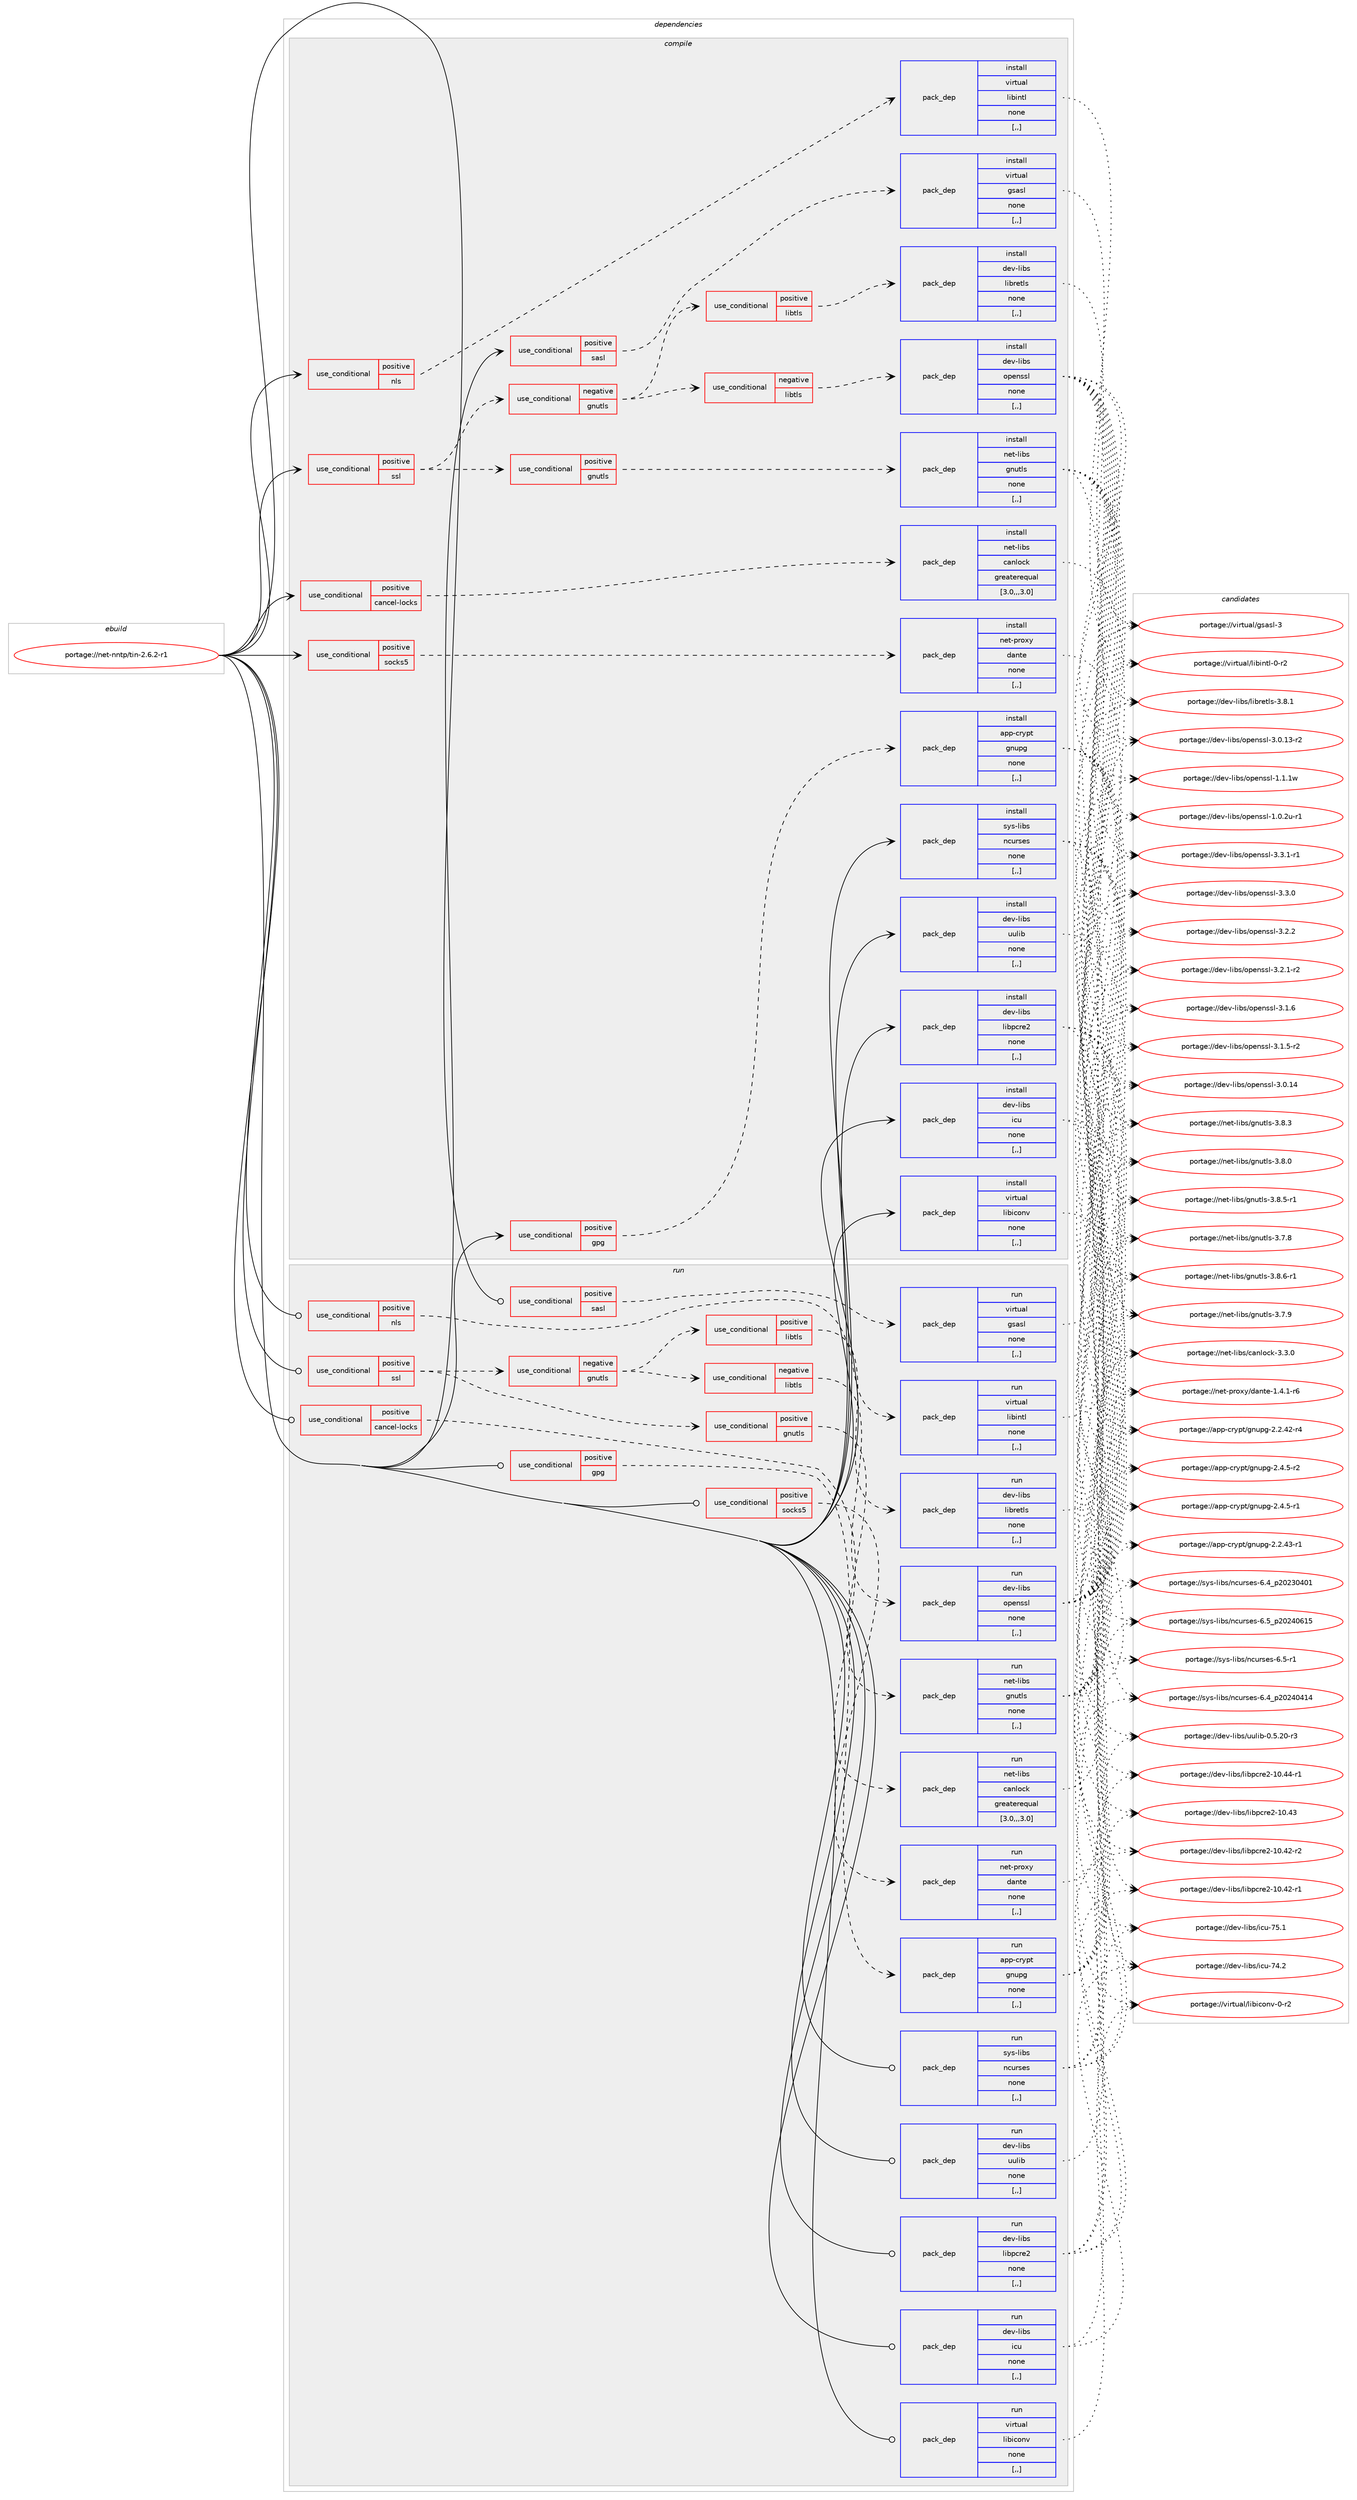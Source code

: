 digraph prolog {

# *************
# Graph options
# *************

newrank=true;
concentrate=true;
compound=true;
graph [rankdir=LR,fontname=Helvetica,fontsize=10,ranksep=1.5];#, ranksep=2.5, nodesep=0.2];
edge  [arrowhead=vee];
node  [fontname=Helvetica,fontsize=10];

# **********
# The ebuild
# **********

subgraph cluster_leftcol {
color=gray;
label=<<i>ebuild</i>>;
id [label="portage://net-nntp/tin-2.6.2-r1", color=red, width=4, href="../net-nntp/tin-2.6.2-r1.svg"];
}

# ****************
# The dependencies
# ****************

subgraph cluster_midcol {
color=gray;
label=<<i>dependencies</i>>;
subgraph cluster_compile {
fillcolor="#eeeeee";
style=filled;
label=<<i>compile</i>>;
subgraph cond100212 {
dependency380069 [label=<<TABLE BORDER="0" CELLBORDER="1" CELLSPACING="0" CELLPADDING="4"><TR><TD ROWSPAN="3" CELLPADDING="10">use_conditional</TD></TR><TR><TD>positive</TD></TR><TR><TD>cancel-locks</TD></TR></TABLE>>, shape=none, color=red];
subgraph pack277119 {
dependency380070 [label=<<TABLE BORDER="0" CELLBORDER="1" CELLSPACING="0" CELLPADDING="4" WIDTH="220"><TR><TD ROWSPAN="6" CELLPADDING="30">pack_dep</TD></TR><TR><TD WIDTH="110">install</TD></TR><TR><TD>net-libs</TD></TR><TR><TD>canlock</TD></TR><TR><TD>greaterequal</TD></TR><TR><TD>[3.0,,,3.0]</TD></TR></TABLE>>, shape=none, color=blue];
}
dependency380069:e -> dependency380070:w [weight=20,style="dashed",arrowhead="vee"];
}
id:e -> dependency380069:w [weight=20,style="solid",arrowhead="vee"];
subgraph cond100213 {
dependency380071 [label=<<TABLE BORDER="0" CELLBORDER="1" CELLSPACING="0" CELLPADDING="4"><TR><TD ROWSPAN="3" CELLPADDING="10">use_conditional</TD></TR><TR><TD>positive</TD></TR><TR><TD>gpg</TD></TR></TABLE>>, shape=none, color=red];
subgraph pack277120 {
dependency380072 [label=<<TABLE BORDER="0" CELLBORDER="1" CELLSPACING="0" CELLPADDING="4" WIDTH="220"><TR><TD ROWSPAN="6" CELLPADDING="30">pack_dep</TD></TR><TR><TD WIDTH="110">install</TD></TR><TR><TD>app-crypt</TD></TR><TR><TD>gnupg</TD></TR><TR><TD>none</TD></TR><TR><TD>[,,]</TD></TR></TABLE>>, shape=none, color=blue];
}
dependency380071:e -> dependency380072:w [weight=20,style="dashed",arrowhead="vee"];
}
id:e -> dependency380071:w [weight=20,style="solid",arrowhead="vee"];
subgraph cond100214 {
dependency380073 [label=<<TABLE BORDER="0" CELLBORDER="1" CELLSPACING="0" CELLPADDING="4"><TR><TD ROWSPAN="3" CELLPADDING="10">use_conditional</TD></TR><TR><TD>positive</TD></TR><TR><TD>nls</TD></TR></TABLE>>, shape=none, color=red];
subgraph pack277121 {
dependency380074 [label=<<TABLE BORDER="0" CELLBORDER="1" CELLSPACING="0" CELLPADDING="4" WIDTH="220"><TR><TD ROWSPAN="6" CELLPADDING="30">pack_dep</TD></TR><TR><TD WIDTH="110">install</TD></TR><TR><TD>virtual</TD></TR><TR><TD>libintl</TD></TR><TR><TD>none</TD></TR><TR><TD>[,,]</TD></TR></TABLE>>, shape=none, color=blue];
}
dependency380073:e -> dependency380074:w [weight=20,style="dashed",arrowhead="vee"];
}
id:e -> dependency380073:w [weight=20,style="solid",arrowhead="vee"];
subgraph cond100215 {
dependency380075 [label=<<TABLE BORDER="0" CELLBORDER="1" CELLSPACING="0" CELLPADDING="4"><TR><TD ROWSPAN="3" CELLPADDING="10">use_conditional</TD></TR><TR><TD>positive</TD></TR><TR><TD>sasl</TD></TR></TABLE>>, shape=none, color=red];
subgraph pack277122 {
dependency380076 [label=<<TABLE BORDER="0" CELLBORDER="1" CELLSPACING="0" CELLPADDING="4" WIDTH="220"><TR><TD ROWSPAN="6" CELLPADDING="30">pack_dep</TD></TR><TR><TD WIDTH="110">install</TD></TR><TR><TD>virtual</TD></TR><TR><TD>gsasl</TD></TR><TR><TD>none</TD></TR><TR><TD>[,,]</TD></TR></TABLE>>, shape=none, color=blue];
}
dependency380075:e -> dependency380076:w [weight=20,style="dashed",arrowhead="vee"];
}
id:e -> dependency380075:w [weight=20,style="solid",arrowhead="vee"];
subgraph cond100216 {
dependency380077 [label=<<TABLE BORDER="0" CELLBORDER="1" CELLSPACING="0" CELLPADDING="4"><TR><TD ROWSPAN="3" CELLPADDING="10">use_conditional</TD></TR><TR><TD>positive</TD></TR><TR><TD>socks5</TD></TR></TABLE>>, shape=none, color=red];
subgraph pack277123 {
dependency380078 [label=<<TABLE BORDER="0" CELLBORDER="1" CELLSPACING="0" CELLPADDING="4" WIDTH="220"><TR><TD ROWSPAN="6" CELLPADDING="30">pack_dep</TD></TR><TR><TD WIDTH="110">install</TD></TR><TR><TD>net-proxy</TD></TR><TR><TD>dante</TD></TR><TR><TD>none</TD></TR><TR><TD>[,,]</TD></TR></TABLE>>, shape=none, color=blue];
}
dependency380077:e -> dependency380078:w [weight=20,style="dashed",arrowhead="vee"];
}
id:e -> dependency380077:w [weight=20,style="solid",arrowhead="vee"];
subgraph cond100217 {
dependency380079 [label=<<TABLE BORDER="0" CELLBORDER="1" CELLSPACING="0" CELLPADDING="4"><TR><TD ROWSPAN="3" CELLPADDING="10">use_conditional</TD></TR><TR><TD>positive</TD></TR><TR><TD>ssl</TD></TR></TABLE>>, shape=none, color=red];
subgraph cond100218 {
dependency380080 [label=<<TABLE BORDER="0" CELLBORDER="1" CELLSPACING="0" CELLPADDING="4"><TR><TD ROWSPAN="3" CELLPADDING="10">use_conditional</TD></TR><TR><TD>positive</TD></TR><TR><TD>gnutls</TD></TR></TABLE>>, shape=none, color=red];
subgraph pack277124 {
dependency380081 [label=<<TABLE BORDER="0" CELLBORDER="1" CELLSPACING="0" CELLPADDING="4" WIDTH="220"><TR><TD ROWSPAN="6" CELLPADDING="30">pack_dep</TD></TR><TR><TD WIDTH="110">install</TD></TR><TR><TD>net-libs</TD></TR><TR><TD>gnutls</TD></TR><TR><TD>none</TD></TR><TR><TD>[,,]</TD></TR></TABLE>>, shape=none, color=blue];
}
dependency380080:e -> dependency380081:w [weight=20,style="dashed",arrowhead="vee"];
}
dependency380079:e -> dependency380080:w [weight=20,style="dashed",arrowhead="vee"];
subgraph cond100219 {
dependency380082 [label=<<TABLE BORDER="0" CELLBORDER="1" CELLSPACING="0" CELLPADDING="4"><TR><TD ROWSPAN="3" CELLPADDING="10">use_conditional</TD></TR><TR><TD>negative</TD></TR><TR><TD>gnutls</TD></TR></TABLE>>, shape=none, color=red];
subgraph cond100220 {
dependency380083 [label=<<TABLE BORDER="0" CELLBORDER="1" CELLSPACING="0" CELLPADDING="4"><TR><TD ROWSPAN="3" CELLPADDING="10">use_conditional</TD></TR><TR><TD>positive</TD></TR><TR><TD>libtls</TD></TR></TABLE>>, shape=none, color=red];
subgraph pack277125 {
dependency380084 [label=<<TABLE BORDER="0" CELLBORDER="1" CELLSPACING="0" CELLPADDING="4" WIDTH="220"><TR><TD ROWSPAN="6" CELLPADDING="30">pack_dep</TD></TR><TR><TD WIDTH="110">install</TD></TR><TR><TD>dev-libs</TD></TR><TR><TD>libretls</TD></TR><TR><TD>none</TD></TR><TR><TD>[,,]</TD></TR></TABLE>>, shape=none, color=blue];
}
dependency380083:e -> dependency380084:w [weight=20,style="dashed",arrowhead="vee"];
}
dependency380082:e -> dependency380083:w [weight=20,style="dashed",arrowhead="vee"];
subgraph cond100221 {
dependency380085 [label=<<TABLE BORDER="0" CELLBORDER="1" CELLSPACING="0" CELLPADDING="4"><TR><TD ROWSPAN="3" CELLPADDING="10">use_conditional</TD></TR><TR><TD>negative</TD></TR><TR><TD>libtls</TD></TR></TABLE>>, shape=none, color=red];
subgraph pack277126 {
dependency380086 [label=<<TABLE BORDER="0" CELLBORDER="1" CELLSPACING="0" CELLPADDING="4" WIDTH="220"><TR><TD ROWSPAN="6" CELLPADDING="30">pack_dep</TD></TR><TR><TD WIDTH="110">install</TD></TR><TR><TD>dev-libs</TD></TR><TR><TD>openssl</TD></TR><TR><TD>none</TD></TR><TR><TD>[,,]</TD></TR></TABLE>>, shape=none, color=blue];
}
dependency380085:e -> dependency380086:w [weight=20,style="dashed",arrowhead="vee"];
}
dependency380082:e -> dependency380085:w [weight=20,style="dashed",arrowhead="vee"];
}
dependency380079:e -> dependency380082:w [weight=20,style="dashed",arrowhead="vee"];
}
id:e -> dependency380079:w [weight=20,style="solid",arrowhead="vee"];
subgraph pack277127 {
dependency380087 [label=<<TABLE BORDER="0" CELLBORDER="1" CELLSPACING="0" CELLPADDING="4" WIDTH="220"><TR><TD ROWSPAN="6" CELLPADDING="30">pack_dep</TD></TR><TR><TD WIDTH="110">install</TD></TR><TR><TD>dev-libs</TD></TR><TR><TD>icu</TD></TR><TR><TD>none</TD></TR><TR><TD>[,,]</TD></TR></TABLE>>, shape=none, color=blue];
}
id:e -> dependency380087:w [weight=20,style="solid",arrowhead="vee"];
subgraph pack277128 {
dependency380088 [label=<<TABLE BORDER="0" CELLBORDER="1" CELLSPACING="0" CELLPADDING="4" WIDTH="220"><TR><TD ROWSPAN="6" CELLPADDING="30">pack_dep</TD></TR><TR><TD WIDTH="110">install</TD></TR><TR><TD>dev-libs</TD></TR><TR><TD>libpcre2</TD></TR><TR><TD>none</TD></TR><TR><TD>[,,]</TD></TR></TABLE>>, shape=none, color=blue];
}
id:e -> dependency380088:w [weight=20,style="solid",arrowhead="vee"];
subgraph pack277129 {
dependency380089 [label=<<TABLE BORDER="0" CELLBORDER="1" CELLSPACING="0" CELLPADDING="4" WIDTH="220"><TR><TD ROWSPAN="6" CELLPADDING="30">pack_dep</TD></TR><TR><TD WIDTH="110">install</TD></TR><TR><TD>dev-libs</TD></TR><TR><TD>uulib</TD></TR><TR><TD>none</TD></TR><TR><TD>[,,]</TD></TR></TABLE>>, shape=none, color=blue];
}
id:e -> dependency380089:w [weight=20,style="solid",arrowhead="vee"];
subgraph pack277130 {
dependency380090 [label=<<TABLE BORDER="0" CELLBORDER="1" CELLSPACING="0" CELLPADDING="4" WIDTH="220"><TR><TD ROWSPAN="6" CELLPADDING="30">pack_dep</TD></TR><TR><TD WIDTH="110">install</TD></TR><TR><TD>sys-libs</TD></TR><TR><TD>ncurses</TD></TR><TR><TD>none</TD></TR><TR><TD>[,,]</TD></TR></TABLE>>, shape=none, color=blue];
}
id:e -> dependency380090:w [weight=20,style="solid",arrowhead="vee"];
subgraph pack277131 {
dependency380091 [label=<<TABLE BORDER="0" CELLBORDER="1" CELLSPACING="0" CELLPADDING="4" WIDTH="220"><TR><TD ROWSPAN="6" CELLPADDING="30">pack_dep</TD></TR><TR><TD WIDTH="110">install</TD></TR><TR><TD>virtual</TD></TR><TR><TD>libiconv</TD></TR><TR><TD>none</TD></TR><TR><TD>[,,]</TD></TR></TABLE>>, shape=none, color=blue];
}
id:e -> dependency380091:w [weight=20,style="solid",arrowhead="vee"];
}
subgraph cluster_compileandrun {
fillcolor="#eeeeee";
style=filled;
label=<<i>compile and run</i>>;
}
subgraph cluster_run {
fillcolor="#eeeeee";
style=filled;
label=<<i>run</i>>;
subgraph cond100222 {
dependency380092 [label=<<TABLE BORDER="0" CELLBORDER="1" CELLSPACING="0" CELLPADDING="4"><TR><TD ROWSPAN="3" CELLPADDING="10">use_conditional</TD></TR><TR><TD>positive</TD></TR><TR><TD>cancel-locks</TD></TR></TABLE>>, shape=none, color=red];
subgraph pack277132 {
dependency380093 [label=<<TABLE BORDER="0" CELLBORDER="1" CELLSPACING="0" CELLPADDING="4" WIDTH="220"><TR><TD ROWSPAN="6" CELLPADDING="30">pack_dep</TD></TR><TR><TD WIDTH="110">run</TD></TR><TR><TD>net-libs</TD></TR><TR><TD>canlock</TD></TR><TR><TD>greaterequal</TD></TR><TR><TD>[3.0,,,3.0]</TD></TR></TABLE>>, shape=none, color=blue];
}
dependency380092:e -> dependency380093:w [weight=20,style="dashed",arrowhead="vee"];
}
id:e -> dependency380092:w [weight=20,style="solid",arrowhead="odot"];
subgraph cond100223 {
dependency380094 [label=<<TABLE BORDER="0" CELLBORDER="1" CELLSPACING="0" CELLPADDING="4"><TR><TD ROWSPAN="3" CELLPADDING="10">use_conditional</TD></TR><TR><TD>positive</TD></TR><TR><TD>gpg</TD></TR></TABLE>>, shape=none, color=red];
subgraph pack277133 {
dependency380095 [label=<<TABLE BORDER="0" CELLBORDER="1" CELLSPACING="0" CELLPADDING="4" WIDTH="220"><TR><TD ROWSPAN="6" CELLPADDING="30">pack_dep</TD></TR><TR><TD WIDTH="110">run</TD></TR><TR><TD>app-crypt</TD></TR><TR><TD>gnupg</TD></TR><TR><TD>none</TD></TR><TR><TD>[,,]</TD></TR></TABLE>>, shape=none, color=blue];
}
dependency380094:e -> dependency380095:w [weight=20,style="dashed",arrowhead="vee"];
}
id:e -> dependency380094:w [weight=20,style="solid",arrowhead="odot"];
subgraph cond100224 {
dependency380096 [label=<<TABLE BORDER="0" CELLBORDER="1" CELLSPACING="0" CELLPADDING="4"><TR><TD ROWSPAN="3" CELLPADDING="10">use_conditional</TD></TR><TR><TD>positive</TD></TR><TR><TD>nls</TD></TR></TABLE>>, shape=none, color=red];
subgraph pack277134 {
dependency380097 [label=<<TABLE BORDER="0" CELLBORDER="1" CELLSPACING="0" CELLPADDING="4" WIDTH="220"><TR><TD ROWSPAN="6" CELLPADDING="30">pack_dep</TD></TR><TR><TD WIDTH="110">run</TD></TR><TR><TD>virtual</TD></TR><TR><TD>libintl</TD></TR><TR><TD>none</TD></TR><TR><TD>[,,]</TD></TR></TABLE>>, shape=none, color=blue];
}
dependency380096:e -> dependency380097:w [weight=20,style="dashed",arrowhead="vee"];
}
id:e -> dependency380096:w [weight=20,style="solid",arrowhead="odot"];
subgraph cond100225 {
dependency380098 [label=<<TABLE BORDER="0" CELLBORDER="1" CELLSPACING="0" CELLPADDING="4"><TR><TD ROWSPAN="3" CELLPADDING="10">use_conditional</TD></TR><TR><TD>positive</TD></TR><TR><TD>sasl</TD></TR></TABLE>>, shape=none, color=red];
subgraph pack277135 {
dependency380099 [label=<<TABLE BORDER="0" CELLBORDER="1" CELLSPACING="0" CELLPADDING="4" WIDTH="220"><TR><TD ROWSPAN="6" CELLPADDING="30">pack_dep</TD></TR><TR><TD WIDTH="110">run</TD></TR><TR><TD>virtual</TD></TR><TR><TD>gsasl</TD></TR><TR><TD>none</TD></TR><TR><TD>[,,]</TD></TR></TABLE>>, shape=none, color=blue];
}
dependency380098:e -> dependency380099:w [weight=20,style="dashed",arrowhead="vee"];
}
id:e -> dependency380098:w [weight=20,style="solid",arrowhead="odot"];
subgraph cond100226 {
dependency380100 [label=<<TABLE BORDER="0" CELLBORDER="1" CELLSPACING="0" CELLPADDING="4"><TR><TD ROWSPAN="3" CELLPADDING="10">use_conditional</TD></TR><TR><TD>positive</TD></TR><TR><TD>socks5</TD></TR></TABLE>>, shape=none, color=red];
subgraph pack277136 {
dependency380101 [label=<<TABLE BORDER="0" CELLBORDER="1" CELLSPACING="0" CELLPADDING="4" WIDTH="220"><TR><TD ROWSPAN="6" CELLPADDING="30">pack_dep</TD></TR><TR><TD WIDTH="110">run</TD></TR><TR><TD>net-proxy</TD></TR><TR><TD>dante</TD></TR><TR><TD>none</TD></TR><TR><TD>[,,]</TD></TR></TABLE>>, shape=none, color=blue];
}
dependency380100:e -> dependency380101:w [weight=20,style="dashed",arrowhead="vee"];
}
id:e -> dependency380100:w [weight=20,style="solid",arrowhead="odot"];
subgraph cond100227 {
dependency380102 [label=<<TABLE BORDER="0" CELLBORDER="1" CELLSPACING="0" CELLPADDING="4"><TR><TD ROWSPAN="3" CELLPADDING="10">use_conditional</TD></TR><TR><TD>positive</TD></TR><TR><TD>ssl</TD></TR></TABLE>>, shape=none, color=red];
subgraph cond100228 {
dependency380103 [label=<<TABLE BORDER="0" CELLBORDER="1" CELLSPACING="0" CELLPADDING="4"><TR><TD ROWSPAN="3" CELLPADDING="10">use_conditional</TD></TR><TR><TD>positive</TD></TR><TR><TD>gnutls</TD></TR></TABLE>>, shape=none, color=red];
subgraph pack277137 {
dependency380104 [label=<<TABLE BORDER="0" CELLBORDER="1" CELLSPACING="0" CELLPADDING="4" WIDTH="220"><TR><TD ROWSPAN="6" CELLPADDING="30">pack_dep</TD></TR><TR><TD WIDTH="110">run</TD></TR><TR><TD>net-libs</TD></TR><TR><TD>gnutls</TD></TR><TR><TD>none</TD></TR><TR><TD>[,,]</TD></TR></TABLE>>, shape=none, color=blue];
}
dependency380103:e -> dependency380104:w [weight=20,style="dashed",arrowhead="vee"];
}
dependency380102:e -> dependency380103:w [weight=20,style="dashed",arrowhead="vee"];
subgraph cond100229 {
dependency380105 [label=<<TABLE BORDER="0" CELLBORDER="1" CELLSPACING="0" CELLPADDING="4"><TR><TD ROWSPAN="3" CELLPADDING="10">use_conditional</TD></TR><TR><TD>negative</TD></TR><TR><TD>gnutls</TD></TR></TABLE>>, shape=none, color=red];
subgraph cond100230 {
dependency380106 [label=<<TABLE BORDER="0" CELLBORDER="1" CELLSPACING="0" CELLPADDING="4"><TR><TD ROWSPAN="3" CELLPADDING="10">use_conditional</TD></TR><TR><TD>positive</TD></TR><TR><TD>libtls</TD></TR></TABLE>>, shape=none, color=red];
subgraph pack277138 {
dependency380107 [label=<<TABLE BORDER="0" CELLBORDER="1" CELLSPACING="0" CELLPADDING="4" WIDTH="220"><TR><TD ROWSPAN="6" CELLPADDING="30">pack_dep</TD></TR><TR><TD WIDTH="110">run</TD></TR><TR><TD>dev-libs</TD></TR><TR><TD>libretls</TD></TR><TR><TD>none</TD></TR><TR><TD>[,,]</TD></TR></TABLE>>, shape=none, color=blue];
}
dependency380106:e -> dependency380107:w [weight=20,style="dashed",arrowhead="vee"];
}
dependency380105:e -> dependency380106:w [weight=20,style="dashed",arrowhead="vee"];
subgraph cond100231 {
dependency380108 [label=<<TABLE BORDER="0" CELLBORDER="1" CELLSPACING="0" CELLPADDING="4"><TR><TD ROWSPAN="3" CELLPADDING="10">use_conditional</TD></TR><TR><TD>negative</TD></TR><TR><TD>libtls</TD></TR></TABLE>>, shape=none, color=red];
subgraph pack277139 {
dependency380109 [label=<<TABLE BORDER="0" CELLBORDER="1" CELLSPACING="0" CELLPADDING="4" WIDTH="220"><TR><TD ROWSPAN="6" CELLPADDING="30">pack_dep</TD></TR><TR><TD WIDTH="110">run</TD></TR><TR><TD>dev-libs</TD></TR><TR><TD>openssl</TD></TR><TR><TD>none</TD></TR><TR><TD>[,,]</TD></TR></TABLE>>, shape=none, color=blue];
}
dependency380108:e -> dependency380109:w [weight=20,style="dashed",arrowhead="vee"];
}
dependency380105:e -> dependency380108:w [weight=20,style="dashed",arrowhead="vee"];
}
dependency380102:e -> dependency380105:w [weight=20,style="dashed",arrowhead="vee"];
}
id:e -> dependency380102:w [weight=20,style="solid",arrowhead="odot"];
subgraph pack277140 {
dependency380110 [label=<<TABLE BORDER="0" CELLBORDER="1" CELLSPACING="0" CELLPADDING="4" WIDTH="220"><TR><TD ROWSPAN="6" CELLPADDING="30">pack_dep</TD></TR><TR><TD WIDTH="110">run</TD></TR><TR><TD>dev-libs</TD></TR><TR><TD>icu</TD></TR><TR><TD>none</TD></TR><TR><TD>[,,]</TD></TR></TABLE>>, shape=none, color=blue];
}
id:e -> dependency380110:w [weight=20,style="solid",arrowhead="odot"];
subgraph pack277141 {
dependency380111 [label=<<TABLE BORDER="0" CELLBORDER="1" CELLSPACING="0" CELLPADDING="4" WIDTH="220"><TR><TD ROWSPAN="6" CELLPADDING="30">pack_dep</TD></TR><TR><TD WIDTH="110">run</TD></TR><TR><TD>dev-libs</TD></TR><TR><TD>libpcre2</TD></TR><TR><TD>none</TD></TR><TR><TD>[,,]</TD></TR></TABLE>>, shape=none, color=blue];
}
id:e -> dependency380111:w [weight=20,style="solid",arrowhead="odot"];
subgraph pack277142 {
dependency380112 [label=<<TABLE BORDER="0" CELLBORDER="1" CELLSPACING="0" CELLPADDING="4" WIDTH="220"><TR><TD ROWSPAN="6" CELLPADDING="30">pack_dep</TD></TR><TR><TD WIDTH="110">run</TD></TR><TR><TD>dev-libs</TD></TR><TR><TD>uulib</TD></TR><TR><TD>none</TD></TR><TR><TD>[,,]</TD></TR></TABLE>>, shape=none, color=blue];
}
id:e -> dependency380112:w [weight=20,style="solid",arrowhead="odot"];
subgraph pack277143 {
dependency380113 [label=<<TABLE BORDER="0" CELLBORDER="1" CELLSPACING="0" CELLPADDING="4" WIDTH="220"><TR><TD ROWSPAN="6" CELLPADDING="30">pack_dep</TD></TR><TR><TD WIDTH="110">run</TD></TR><TR><TD>sys-libs</TD></TR><TR><TD>ncurses</TD></TR><TR><TD>none</TD></TR><TR><TD>[,,]</TD></TR></TABLE>>, shape=none, color=blue];
}
id:e -> dependency380113:w [weight=20,style="solid",arrowhead="odot"];
subgraph pack277144 {
dependency380114 [label=<<TABLE BORDER="0" CELLBORDER="1" CELLSPACING="0" CELLPADDING="4" WIDTH="220"><TR><TD ROWSPAN="6" CELLPADDING="30">pack_dep</TD></TR><TR><TD WIDTH="110">run</TD></TR><TR><TD>virtual</TD></TR><TR><TD>libiconv</TD></TR><TR><TD>none</TD></TR><TR><TD>[,,]</TD></TR></TABLE>>, shape=none, color=blue];
}
id:e -> dependency380114:w [weight=20,style="solid",arrowhead="odot"];
}
}

# **************
# The candidates
# **************

subgraph cluster_choices {
rank=same;
color=gray;
label=<<i>candidates</i>>;

subgraph choice277119 {
color=black;
nodesep=1;
choice110101116451081059811547999711010811199107455146514648 [label="portage://net-libs/canlock-3.3.0", color=red, width=4,href="../net-libs/canlock-3.3.0.svg"];
dependency380070:e -> choice110101116451081059811547999711010811199107455146514648:w [style=dotted,weight="100"];
}
subgraph choice277120 {
color=black;
nodesep=1;
choice971121124599114121112116471031101171121034550465246534511450 [label="portage://app-crypt/gnupg-2.4.5-r2", color=red, width=4,href="../app-crypt/gnupg-2.4.5-r2.svg"];
choice971121124599114121112116471031101171121034550465246534511449 [label="portage://app-crypt/gnupg-2.4.5-r1", color=red, width=4,href="../app-crypt/gnupg-2.4.5-r1.svg"];
choice97112112459911412111211647103110117112103455046504652514511449 [label="portage://app-crypt/gnupg-2.2.43-r1", color=red, width=4,href="../app-crypt/gnupg-2.2.43-r1.svg"];
choice97112112459911412111211647103110117112103455046504652504511452 [label="portage://app-crypt/gnupg-2.2.42-r4", color=red, width=4,href="../app-crypt/gnupg-2.2.42-r4.svg"];
dependency380072:e -> choice971121124599114121112116471031101171121034550465246534511450:w [style=dotted,weight="100"];
dependency380072:e -> choice971121124599114121112116471031101171121034550465246534511449:w [style=dotted,weight="100"];
dependency380072:e -> choice97112112459911412111211647103110117112103455046504652514511449:w [style=dotted,weight="100"];
dependency380072:e -> choice97112112459911412111211647103110117112103455046504652504511452:w [style=dotted,weight="100"];
}
subgraph choice277121 {
color=black;
nodesep=1;
choice11810511411611797108471081059810511011610845484511450 [label="portage://virtual/libintl-0-r2", color=red, width=4,href="../virtual/libintl-0-r2.svg"];
dependency380074:e -> choice11810511411611797108471081059810511011610845484511450:w [style=dotted,weight="100"];
}
subgraph choice277122 {
color=black;
nodesep=1;
choice1181051141161179710847103115971151084551 [label="portage://virtual/gsasl-3", color=red, width=4,href="../virtual/gsasl-3.svg"];
dependency380076:e -> choice1181051141161179710847103115971151084551:w [style=dotted,weight="100"];
}
subgraph choice277123 {
color=black;
nodesep=1;
choice1101011164511211411112012147100971101161014549465246494511454 [label="portage://net-proxy/dante-1.4.1-r6", color=red, width=4,href="../net-proxy/dante-1.4.1-r6.svg"];
dependency380078:e -> choice1101011164511211411112012147100971101161014549465246494511454:w [style=dotted,weight="100"];
}
subgraph choice277124 {
color=black;
nodesep=1;
choice1101011164510810598115471031101171161081154551465646544511449 [label="portage://net-libs/gnutls-3.8.6-r1", color=red, width=4,href="../net-libs/gnutls-3.8.6-r1.svg"];
choice1101011164510810598115471031101171161081154551465646534511449 [label="portage://net-libs/gnutls-3.8.5-r1", color=red, width=4,href="../net-libs/gnutls-3.8.5-r1.svg"];
choice110101116451081059811547103110117116108115455146564651 [label="portage://net-libs/gnutls-3.8.3", color=red, width=4,href="../net-libs/gnutls-3.8.3.svg"];
choice110101116451081059811547103110117116108115455146564648 [label="portage://net-libs/gnutls-3.8.0", color=red, width=4,href="../net-libs/gnutls-3.8.0.svg"];
choice110101116451081059811547103110117116108115455146554657 [label="portage://net-libs/gnutls-3.7.9", color=red, width=4,href="../net-libs/gnutls-3.7.9.svg"];
choice110101116451081059811547103110117116108115455146554656 [label="portage://net-libs/gnutls-3.7.8", color=red, width=4,href="../net-libs/gnutls-3.7.8.svg"];
dependency380081:e -> choice1101011164510810598115471031101171161081154551465646544511449:w [style=dotted,weight="100"];
dependency380081:e -> choice1101011164510810598115471031101171161081154551465646534511449:w [style=dotted,weight="100"];
dependency380081:e -> choice110101116451081059811547103110117116108115455146564651:w [style=dotted,weight="100"];
dependency380081:e -> choice110101116451081059811547103110117116108115455146564648:w [style=dotted,weight="100"];
dependency380081:e -> choice110101116451081059811547103110117116108115455146554657:w [style=dotted,weight="100"];
dependency380081:e -> choice110101116451081059811547103110117116108115455146554656:w [style=dotted,weight="100"];
}
subgraph choice277125 {
color=black;
nodesep=1;
choice10010111845108105981154710810598114101116108115455146564649 [label="portage://dev-libs/libretls-3.8.1", color=red, width=4,href="../dev-libs/libretls-3.8.1.svg"];
dependency380084:e -> choice10010111845108105981154710810598114101116108115455146564649:w [style=dotted,weight="100"];
}
subgraph choice277126 {
color=black;
nodesep=1;
choice1001011184510810598115471111121011101151151084551465146494511449 [label="portage://dev-libs/openssl-3.3.1-r1", color=red, width=4,href="../dev-libs/openssl-3.3.1-r1.svg"];
choice100101118451081059811547111112101110115115108455146514648 [label="portage://dev-libs/openssl-3.3.0", color=red, width=4,href="../dev-libs/openssl-3.3.0.svg"];
choice100101118451081059811547111112101110115115108455146504650 [label="portage://dev-libs/openssl-3.2.2", color=red, width=4,href="../dev-libs/openssl-3.2.2.svg"];
choice1001011184510810598115471111121011101151151084551465046494511450 [label="portage://dev-libs/openssl-3.2.1-r2", color=red, width=4,href="../dev-libs/openssl-3.2.1-r2.svg"];
choice100101118451081059811547111112101110115115108455146494654 [label="portage://dev-libs/openssl-3.1.6", color=red, width=4,href="../dev-libs/openssl-3.1.6.svg"];
choice1001011184510810598115471111121011101151151084551464946534511450 [label="portage://dev-libs/openssl-3.1.5-r2", color=red, width=4,href="../dev-libs/openssl-3.1.5-r2.svg"];
choice10010111845108105981154711111210111011511510845514648464952 [label="portage://dev-libs/openssl-3.0.14", color=red, width=4,href="../dev-libs/openssl-3.0.14.svg"];
choice100101118451081059811547111112101110115115108455146484649514511450 [label="portage://dev-libs/openssl-3.0.13-r2", color=red, width=4,href="../dev-libs/openssl-3.0.13-r2.svg"];
choice100101118451081059811547111112101110115115108454946494649119 [label="portage://dev-libs/openssl-1.1.1w", color=red, width=4,href="../dev-libs/openssl-1.1.1w.svg"];
choice1001011184510810598115471111121011101151151084549464846501174511449 [label="portage://dev-libs/openssl-1.0.2u-r1", color=red, width=4,href="../dev-libs/openssl-1.0.2u-r1.svg"];
dependency380086:e -> choice1001011184510810598115471111121011101151151084551465146494511449:w [style=dotted,weight="100"];
dependency380086:e -> choice100101118451081059811547111112101110115115108455146514648:w [style=dotted,weight="100"];
dependency380086:e -> choice100101118451081059811547111112101110115115108455146504650:w [style=dotted,weight="100"];
dependency380086:e -> choice1001011184510810598115471111121011101151151084551465046494511450:w [style=dotted,weight="100"];
dependency380086:e -> choice100101118451081059811547111112101110115115108455146494654:w [style=dotted,weight="100"];
dependency380086:e -> choice1001011184510810598115471111121011101151151084551464946534511450:w [style=dotted,weight="100"];
dependency380086:e -> choice10010111845108105981154711111210111011511510845514648464952:w [style=dotted,weight="100"];
dependency380086:e -> choice100101118451081059811547111112101110115115108455146484649514511450:w [style=dotted,weight="100"];
dependency380086:e -> choice100101118451081059811547111112101110115115108454946494649119:w [style=dotted,weight="100"];
dependency380086:e -> choice1001011184510810598115471111121011101151151084549464846501174511449:w [style=dotted,weight="100"];
}
subgraph choice277127 {
color=black;
nodesep=1;
choice100101118451081059811547105991174555534649 [label="portage://dev-libs/icu-75.1", color=red, width=4,href="../dev-libs/icu-75.1.svg"];
choice100101118451081059811547105991174555524650 [label="portage://dev-libs/icu-74.2", color=red, width=4,href="../dev-libs/icu-74.2.svg"];
dependency380087:e -> choice100101118451081059811547105991174555534649:w [style=dotted,weight="100"];
dependency380087:e -> choice100101118451081059811547105991174555524650:w [style=dotted,weight="100"];
}
subgraph choice277128 {
color=black;
nodesep=1;
choice1001011184510810598115471081059811299114101504549484652524511449 [label="portage://dev-libs/libpcre2-10.44-r1", color=red, width=4,href="../dev-libs/libpcre2-10.44-r1.svg"];
choice100101118451081059811547108105981129911410150454948465251 [label="portage://dev-libs/libpcre2-10.43", color=red, width=4,href="../dev-libs/libpcre2-10.43.svg"];
choice1001011184510810598115471081059811299114101504549484652504511450 [label="portage://dev-libs/libpcre2-10.42-r2", color=red, width=4,href="../dev-libs/libpcre2-10.42-r2.svg"];
choice1001011184510810598115471081059811299114101504549484652504511449 [label="portage://dev-libs/libpcre2-10.42-r1", color=red, width=4,href="../dev-libs/libpcre2-10.42-r1.svg"];
dependency380088:e -> choice1001011184510810598115471081059811299114101504549484652524511449:w [style=dotted,weight="100"];
dependency380088:e -> choice100101118451081059811547108105981129911410150454948465251:w [style=dotted,weight="100"];
dependency380088:e -> choice1001011184510810598115471081059811299114101504549484652504511450:w [style=dotted,weight="100"];
dependency380088:e -> choice1001011184510810598115471081059811299114101504549484652504511449:w [style=dotted,weight="100"];
}
subgraph choice277129 {
color=black;
nodesep=1;
choice10010111845108105981154711711710810598454846534650484511451 [label="portage://dev-libs/uulib-0.5.20-r3", color=red, width=4,href="../dev-libs/uulib-0.5.20-r3.svg"];
dependency380089:e -> choice10010111845108105981154711711710810598454846534650484511451:w [style=dotted,weight="100"];
}
subgraph choice277130 {
color=black;
nodesep=1;
choice1151211154510810598115471109911711411510111545544653951125048505248544953 [label="portage://sys-libs/ncurses-6.5_p20240615", color=red, width=4,href="../sys-libs/ncurses-6.5_p20240615.svg"];
choice11512111545108105981154711099117114115101115455446534511449 [label="portage://sys-libs/ncurses-6.5-r1", color=red, width=4,href="../sys-libs/ncurses-6.5-r1.svg"];
choice1151211154510810598115471109911711411510111545544652951125048505248524952 [label="portage://sys-libs/ncurses-6.4_p20240414", color=red, width=4,href="../sys-libs/ncurses-6.4_p20240414.svg"];
choice1151211154510810598115471109911711411510111545544652951125048505148524849 [label="portage://sys-libs/ncurses-6.4_p20230401", color=red, width=4,href="../sys-libs/ncurses-6.4_p20230401.svg"];
dependency380090:e -> choice1151211154510810598115471109911711411510111545544653951125048505248544953:w [style=dotted,weight="100"];
dependency380090:e -> choice11512111545108105981154711099117114115101115455446534511449:w [style=dotted,weight="100"];
dependency380090:e -> choice1151211154510810598115471109911711411510111545544652951125048505248524952:w [style=dotted,weight="100"];
dependency380090:e -> choice1151211154510810598115471109911711411510111545544652951125048505148524849:w [style=dotted,weight="100"];
}
subgraph choice277131 {
color=black;
nodesep=1;
choice1181051141161179710847108105981059911111011845484511450 [label="portage://virtual/libiconv-0-r2", color=red, width=4,href="../virtual/libiconv-0-r2.svg"];
dependency380091:e -> choice1181051141161179710847108105981059911111011845484511450:w [style=dotted,weight="100"];
}
subgraph choice277132 {
color=black;
nodesep=1;
choice110101116451081059811547999711010811199107455146514648 [label="portage://net-libs/canlock-3.3.0", color=red, width=4,href="../net-libs/canlock-3.3.0.svg"];
dependency380093:e -> choice110101116451081059811547999711010811199107455146514648:w [style=dotted,weight="100"];
}
subgraph choice277133 {
color=black;
nodesep=1;
choice971121124599114121112116471031101171121034550465246534511450 [label="portage://app-crypt/gnupg-2.4.5-r2", color=red, width=4,href="../app-crypt/gnupg-2.4.5-r2.svg"];
choice971121124599114121112116471031101171121034550465246534511449 [label="portage://app-crypt/gnupg-2.4.5-r1", color=red, width=4,href="../app-crypt/gnupg-2.4.5-r1.svg"];
choice97112112459911412111211647103110117112103455046504652514511449 [label="portage://app-crypt/gnupg-2.2.43-r1", color=red, width=4,href="../app-crypt/gnupg-2.2.43-r1.svg"];
choice97112112459911412111211647103110117112103455046504652504511452 [label="portage://app-crypt/gnupg-2.2.42-r4", color=red, width=4,href="../app-crypt/gnupg-2.2.42-r4.svg"];
dependency380095:e -> choice971121124599114121112116471031101171121034550465246534511450:w [style=dotted,weight="100"];
dependency380095:e -> choice971121124599114121112116471031101171121034550465246534511449:w [style=dotted,weight="100"];
dependency380095:e -> choice97112112459911412111211647103110117112103455046504652514511449:w [style=dotted,weight="100"];
dependency380095:e -> choice97112112459911412111211647103110117112103455046504652504511452:w [style=dotted,weight="100"];
}
subgraph choice277134 {
color=black;
nodesep=1;
choice11810511411611797108471081059810511011610845484511450 [label="portage://virtual/libintl-0-r2", color=red, width=4,href="../virtual/libintl-0-r2.svg"];
dependency380097:e -> choice11810511411611797108471081059810511011610845484511450:w [style=dotted,weight="100"];
}
subgraph choice277135 {
color=black;
nodesep=1;
choice1181051141161179710847103115971151084551 [label="portage://virtual/gsasl-3", color=red, width=4,href="../virtual/gsasl-3.svg"];
dependency380099:e -> choice1181051141161179710847103115971151084551:w [style=dotted,weight="100"];
}
subgraph choice277136 {
color=black;
nodesep=1;
choice1101011164511211411112012147100971101161014549465246494511454 [label="portage://net-proxy/dante-1.4.1-r6", color=red, width=4,href="../net-proxy/dante-1.4.1-r6.svg"];
dependency380101:e -> choice1101011164511211411112012147100971101161014549465246494511454:w [style=dotted,weight="100"];
}
subgraph choice277137 {
color=black;
nodesep=1;
choice1101011164510810598115471031101171161081154551465646544511449 [label="portage://net-libs/gnutls-3.8.6-r1", color=red, width=4,href="../net-libs/gnutls-3.8.6-r1.svg"];
choice1101011164510810598115471031101171161081154551465646534511449 [label="portage://net-libs/gnutls-3.8.5-r1", color=red, width=4,href="../net-libs/gnutls-3.8.5-r1.svg"];
choice110101116451081059811547103110117116108115455146564651 [label="portage://net-libs/gnutls-3.8.3", color=red, width=4,href="../net-libs/gnutls-3.8.3.svg"];
choice110101116451081059811547103110117116108115455146564648 [label="portage://net-libs/gnutls-3.8.0", color=red, width=4,href="../net-libs/gnutls-3.8.0.svg"];
choice110101116451081059811547103110117116108115455146554657 [label="portage://net-libs/gnutls-3.7.9", color=red, width=4,href="../net-libs/gnutls-3.7.9.svg"];
choice110101116451081059811547103110117116108115455146554656 [label="portage://net-libs/gnutls-3.7.8", color=red, width=4,href="../net-libs/gnutls-3.7.8.svg"];
dependency380104:e -> choice1101011164510810598115471031101171161081154551465646544511449:w [style=dotted,weight="100"];
dependency380104:e -> choice1101011164510810598115471031101171161081154551465646534511449:w [style=dotted,weight="100"];
dependency380104:e -> choice110101116451081059811547103110117116108115455146564651:w [style=dotted,weight="100"];
dependency380104:e -> choice110101116451081059811547103110117116108115455146564648:w [style=dotted,weight="100"];
dependency380104:e -> choice110101116451081059811547103110117116108115455146554657:w [style=dotted,weight="100"];
dependency380104:e -> choice110101116451081059811547103110117116108115455146554656:w [style=dotted,weight="100"];
}
subgraph choice277138 {
color=black;
nodesep=1;
choice10010111845108105981154710810598114101116108115455146564649 [label="portage://dev-libs/libretls-3.8.1", color=red, width=4,href="../dev-libs/libretls-3.8.1.svg"];
dependency380107:e -> choice10010111845108105981154710810598114101116108115455146564649:w [style=dotted,weight="100"];
}
subgraph choice277139 {
color=black;
nodesep=1;
choice1001011184510810598115471111121011101151151084551465146494511449 [label="portage://dev-libs/openssl-3.3.1-r1", color=red, width=4,href="../dev-libs/openssl-3.3.1-r1.svg"];
choice100101118451081059811547111112101110115115108455146514648 [label="portage://dev-libs/openssl-3.3.0", color=red, width=4,href="../dev-libs/openssl-3.3.0.svg"];
choice100101118451081059811547111112101110115115108455146504650 [label="portage://dev-libs/openssl-3.2.2", color=red, width=4,href="../dev-libs/openssl-3.2.2.svg"];
choice1001011184510810598115471111121011101151151084551465046494511450 [label="portage://dev-libs/openssl-3.2.1-r2", color=red, width=4,href="../dev-libs/openssl-3.2.1-r2.svg"];
choice100101118451081059811547111112101110115115108455146494654 [label="portage://dev-libs/openssl-3.1.6", color=red, width=4,href="../dev-libs/openssl-3.1.6.svg"];
choice1001011184510810598115471111121011101151151084551464946534511450 [label="portage://dev-libs/openssl-3.1.5-r2", color=red, width=4,href="../dev-libs/openssl-3.1.5-r2.svg"];
choice10010111845108105981154711111210111011511510845514648464952 [label="portage://dev-libs/openssl-3.0.14", color=red, width=4,href="../dev-libs/openssl-3.0.14.svg"];
choice100101118451081059811547111112101110115115108455146484649514511450 [label="portage://dev-libs/openssl-3.0.13-r2", color=red, width=4,href="../dev-libs/openssl-3.0.13-r2.svg"];
choice100101118451081059811547111112101110115115108454946494649119 [label="portage://dev-libs/openssl-1.1.1w", color=red, width=4,href="../dev-libs/openssl-1.1.1w.svg"];
choice1001011184510810598115471111121011101151151084549464846501174511449 [label="portage://dev-libs/openssl-1.0.2u-r1", color=red, width=4,href="../dev-libs/openssl-1.0.2u-r1.svg"];
dependency380109:e -> choice1001011184510810598115471111121011101151151084551465146494511449:w [style=dotted,weight="100"];
dependency380109:e -> choice100101118451081059811547111112101110115115108455146514648:w [style=dotted,weight="100"];
dependency380109:e -> choice100101118451081059811547111112101110115115108455146504650:w [style=dotted,weight="100"];
dependency380109:e -> choice1001011184510810598115471111121011101151151084551465046494511450:w [style=dotted,weight="100"];
dependency380109:e -> choice100101118451081059811547111112101110115115108455146494654:w [style=dotted,weight="100"];
dependency380109:e -> choice1001011184510810598115471111121011101151151084551464946534511450:w [style=dotted,weight="100"];
dependency380109:e -> choice10010111845108105981154711111210111011511510845514648464952:w [style=dotted,weight="100"];
dependency380109:e -> choice100101118451081059811547111112101110115115108455146484649514511450:w [style=dotted,weight="100"];
dependency380109:e -> choice100101118451081059811547111112101110115115108454946494649119:w [style=dotted,weight="100"];
dependency380109:e -> choice1001011184510810598115471111121011101151151084549464846501174511449:w [style=dotted,weight="100"];
}
subgraph choice277140 {
color=black;
nodesep=1;
choice100101118451081059811547105991174555534649 [label="portage://dev-libs/icu-75.1", color=red, width=4,href="../dev-libs/icu-75.1.svg"];
choice100101118451081059811547105991174555524650 [label="portage://dev-libs/icu-74.2", color=red, width=4,href="../dev-libs/icu-74.2.svg"];
dependency380110:e -> choice100101118451081059811547105991174555534649:w [style=dotted,weight="100"];
dependency380110:e -> choice100101118451081059811547105991174555524650:w [style=dotted,weight="100"];
}
subgraph choice277141 {
color=black;
nodesep=1;
choice1001011184510810598115471081059811299114101504549484652524511449 [label="portage://dev-libs/libpcre2-10.44-r1", color=red, width=4,href="../dev-libs/libpcre2-10.44-r1.svg"];
choice100101118451081059811547108105981129911410150454948465251 [label="portage://dev-libs/libpcre2-10.43", color=red, width=4,href="../dev-libs/libpcre2-10.43.svg"];
choice1001011184510810598115471081059811299114101504549484652504511450 [label="portage://dev-libs/libpcre2-10.42-r2", color=red, width=4,href="../dev-libs/libpcre2-10.42-r2.svg"];
choice1001011184510810598115471081059811299114101504549484652504511449 [label="portage://dev-libs/libpcre2-10.42-r1", color=red, width=4,href="../dev-libs/libpcre2-10.42-r1.svg"];
dependency380111:e -> choice1001011184510810598115471081059811299114101504549484652524511449:w [style=dotted,weight="100"];
dependency380111:e -> choice100101118451081059811547108105981129911410150454948465251:w [style=dotted,weight="100"];
dependency380111:e -> choice1001011184510810598115471081059811299114101504549484652504511450:w [style=dotted,weight="100"];
dependency380111:e -> choice1001011184510810598115471081059811299114101504549484652504511449:w [style=dotted,weight="100"];
}
subgraph choice277142 {
color=black;
nodesep=1;
choice10010111845108105981154711711710810598454846534650484511451 [label="portage://dev-libs/uulib-0.5.20-r3", color=red, width=4,href="../dev-libs/uulib-0.5.20-r3.svg"];
dependency380112:e -> choice10010111845108105981154711711710810598454846534650484511451:w [style=dotted,weight="100"];
}
subgraph choice277143 {
color=black;
nodesep=1;
choice1151211154510810598115471109911711411510111545544653951125048505248544953 [label="portage://sys-libs/ncurses-6.5_p20240615", color=red, width=4,href="../sys-libs/ncurses-6.5_p20240615.svg"];
choice11512111545108105981154711099117114115101115455446534511449 [label="portage://sys-libs/ncurses-6.5-r1", color=red, width=4,href="../sys-libs/ncurses-6.5-r1.svg"];
choice1151211154510810598115471109911711411510111545544652951125048505248524952 [label="portage://sys-libs/ncurses-6.4_p20240414", color=red, width=4,href="../sys-libs/ncurses-6.4_p20240414.svg"];
choice1151211154510810598115471109911711411510111545544652951125048505148524849 [label="portage://sys-libs/ncurses-6.4_p20230401", color=red, width=4,href="../sys-libs/ncurses-6.4_p20230401.svg"];
dependency380113:e -> choice1151211154510810598115471109911711411510111545544653951125048505248544953:w [style=dotted,weight="100"];
dependency380113:e -> choice11512111545108105981154711099117114115101115455446534511449:w [style=dotted,weight="100"];
dependency380113:e -> choice1151211154510810598115471109911711411510111545544652951125048505248524952:w [style=dotted,weight="100"];
dependency380113:e -> choice1151211154510810598115471109911711411510111545544652951125048505148524849:w [style=dotted,weight="100"];
}
subgraph choice277144 {
color=black;
nodesep=1;
choice1181051141161179710847108105981059911111011845484511450 [label="portage://virtual/libiconv-0-r2", color=red, width=4,href="../virtual/libiconv-0-r2.svg"];
dependency380114:e -> choice1181051141161179710847108105981059911111011845484511450:w [style=dotted,weight="100"];
}
}

}
